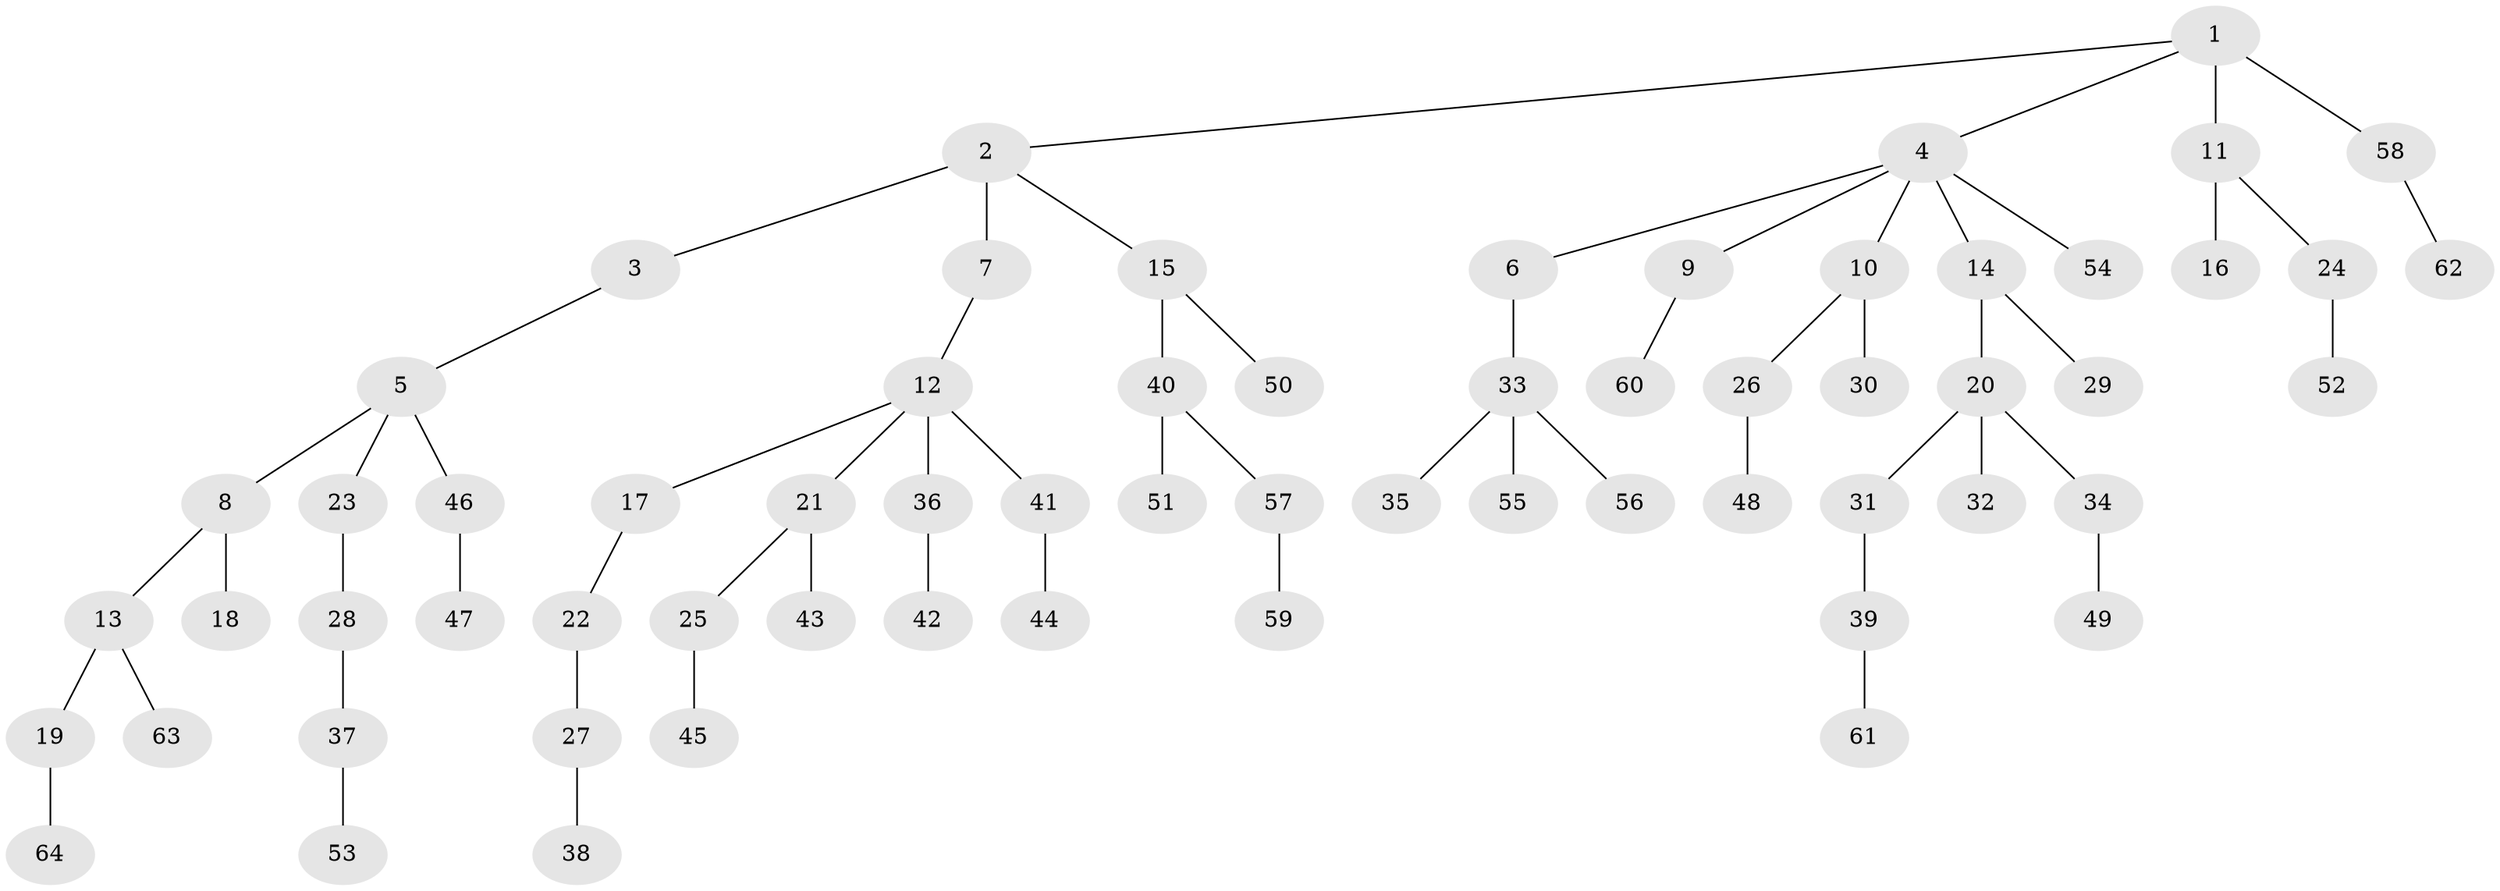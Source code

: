 // original degree distribution, {4: 0.08130081300813008, 3: 0.14634146341463414, 5: 0.04065040650406504, 2: 0.23577235772357724, 7: 0.008130081300813009, 1: 0.4878048780487805}
// Generated by graph-tools (version 1.1) at 2025/36/03/09/25 02:36:35]
// undirected, 64 vertices, 63 edges
graph export_dot {
graph [start="1"]
  node [color=gray90,style=filled];
  1;
  2;
  3;
  4;
  5;
  6;
  7;
  8;
  9;
  10;
  11;
  12;
  13;
  14;
  15;
  16;
  17;
  18;
  19;
  20;
  21;
  22;
  23;
  24;
  25;
  26;
  27;
  28;
  29;
  30;
  31;
  32;
  33;
  34;
  35;
  36;
  37;
  38;
  39;
  40;
  41;
  42;
  43;
  44;
  45;
  46;
  47;
  48;
  49;
  50;
  51;
  52;
  53;
  54;
  55;
  56;
  57;
  58;
  59;
  60;
  61;
  62;
  63;
  64;
  1 -- 2 [weight=1.0];
  1 -- 4 [weight=1.0];
  1 -- 11 [weight=2.0];
  1 -- 58 [weight=1.0];
  2 -- 3 [weight=1.0];
  2 -- 7 [weight=3.0];
  2 -- 15 [weight=1.0];
  3 -- 5 [weight=1.0];
  4 -- 6 [weight=1.0];
  4 -- 9 [weight=1.0];
  4 -- 10 [weight=1.0];
  4 -- 14 [weight=1.0];
  4 -- 54 [weight=1.0];
  5 -- 8 [weight=1.0];
  5 -- 23 [weight=1.0];
  5 -- 46 [weight=1.0];
  6 -- 33 [weight=2.0];
  7 -- 12 [weight=1.0];
  8 -- 13 [weight=1.0];
  8 -- 18 [weight=1.0];
  9 -- 60 [weight=1.0];
  10 -- 26 [weight=1.0];
  10 -- 30 [weight=2.0];
  11 -- 16 [weight=1.0];
  11 -- 24 [weight=1.0];
  12 -- 17 [weight=1.0];
  12 -- 21 [weight=1.0];
  12 -- 36 [weight=2.0];
  12 -- 41 [weight=1.0];
  13 -- 19 [weight=1.0];
  13 -- 63 [weight=1.0];
  14 -- 20 [weight=1.0];
  14 -- 29 [weight=2.0];
  15 -- 40 [weight=1.0];
  15 -- 50 [weight=1.0];
  17 -- 22 [weight=1.0];
  19 -- 64 [weight=1.0];
  20 -- 31 [weight=1.0];
  20 -- 32 [weight=1.0];
  20 -- 34 [weight=1.0];
  21 -- 25 [weight=1.0];
  21 -- 43 [weight=2.0];
  22 -- 27 [weight=2.0];
  23 -- 28 [weight=2.0];
  24 -- 52 [weight=1.0];
  25 -- 45 [weight=1.0];
  26 -- 48 [weight=1.0];
  27 -- 38 [weight=1.0];
  28 -- 37 [weight=1.0];
  31 -- 39 [weight=1.0];
  33 -- 35 [weight=1.0];
  33 -- 55 [weight=1.0];
  33 -- 56 [weight=1.0];
  34 -- 49 [weight=2.0];
  36 -- 42 [weight=1.0];
  37 -- 53 [weight=1.0];
  39 -- 61 [weight=1.0];
  40 -- 51 [weight=1.0];
  40 -- 57 [weight=1.0];
  41 -- 44 [weight=2.0];
  46 -- 47 [weight=1.0];
  57 -- 59 [weight=1.0];
  58 -- 62 [weight=1.0];
}
